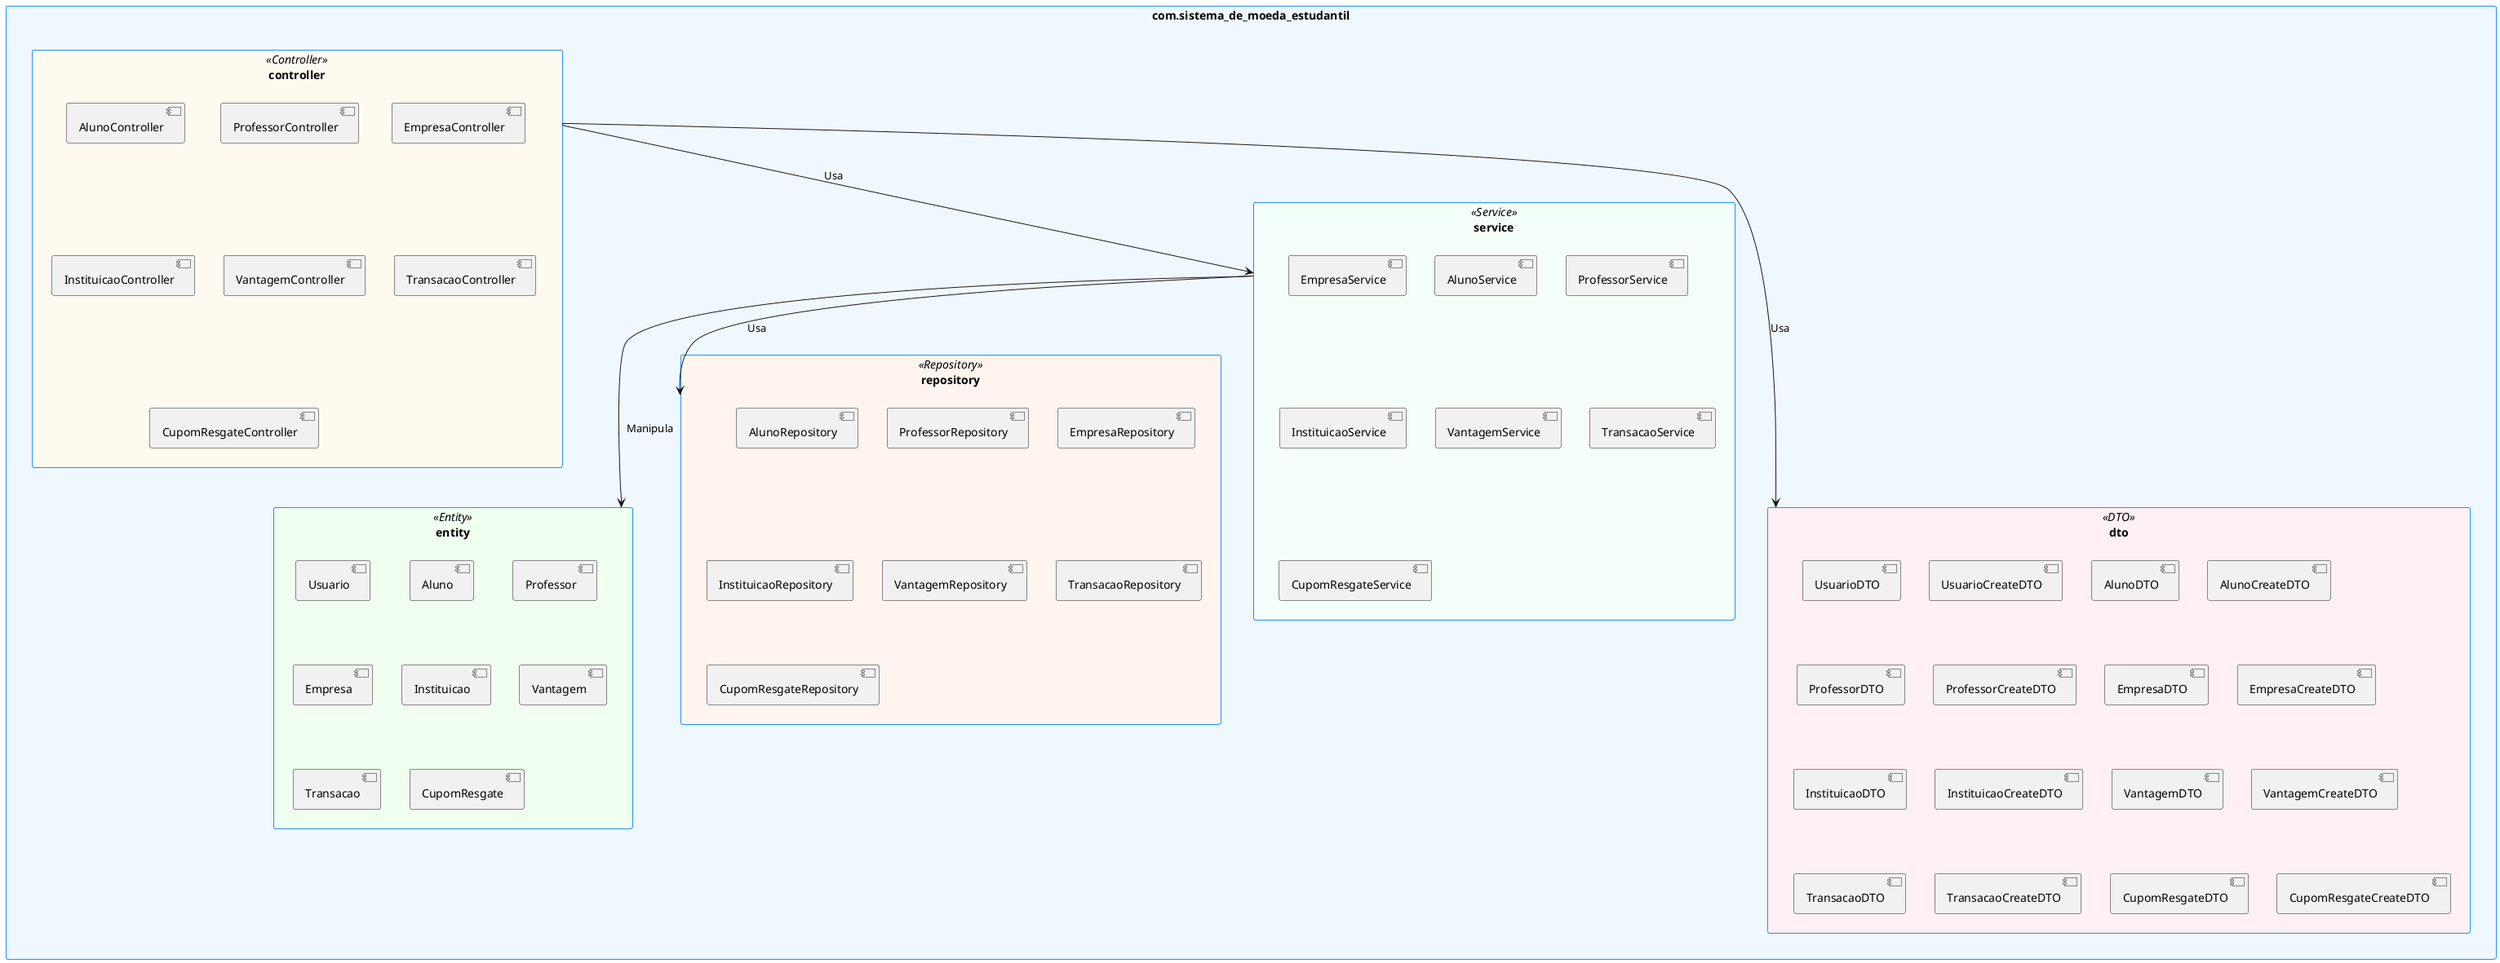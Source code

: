 @startuml
' Configurações de estilo para melhorar a visualização
skinparam packageStyle rectangle
skinparam packageBackgroundColor #F0F8FF
skinparam packageBorderColor #1E90FF
skinparam packageFontColor black
skinparam packageFontStyle bold

skinparam classBackgroundColor #FFFFFF
skinparam classBorderColor #000000
skinparam classFontColor black

package "com.sistema_de_moeda_estudantil" {
    
    ' Pacote de Controladores
    package "<b>controller</b>" as controller <<Controller>> #FFFAF0 {
        [AlunoController]
        [ProfessorController]
        [EmpresaController]
        [InstituicaoController]
        [VantagemController]
        [TransacaoController]
        [CupomResgateController]
    }
    
    ' Pacote de Serviços
    package "<b>service</b>" as service <<Service>> #F5FFFA {
        [AlunoService]
        [ProfessorService]
        [EmpresaService]
        [InstituicaoService]
        [VantagemService]
        [TransacaoService]
        [CupomResgateService]
    }
    
    ' Pacote de Repositórios
    package "<b>repository</b>" as repository <<Repository>> #FFF5EE {
        [AlunoRepository]
        [ProfessorRepository]
        [EmpresaRepository]
        [InstituicaoRepository]
        [VantagemRepository]
        [TransacaoRepository]
        [CupomResgateRepository]
    }
    
    ' Pacote de Entidades
    package "<b>entity</b>" as entity <<Entity>> #F0FFF0 {
        [Usuario]
        [Aluno]
        [Professor]
        [Empresa]
        [Instituicao]
        [Vantagem]
        [Transacao]
        [CupomResgate]
    }
    
    ' Pacote de DTOs
    package "<b>dto</b>" as dto <<DTO>> #FFF0F5 {
        [UsuarioDTO]
        [UsuarioCreateDTO]
        [AlunoDTO]
        [AlunoCreateDTO]
        [ProfessorDTO]
        [ProfessorCreateDTO]
        [EmpresaDTO]
        [EmpresaCreateDTO]
        [InstituicaoDTO]
        [InstituicaoCreateDTO]
        [VantagemDTO]
        [VantagemCreateDTO]
        [TransacaoDTO]
        [TransacaoCreateDTO]
        [CupomResgateDTO]
        [CupomResgateCreateDTO]
    }
}

controller --> service : Usa
service --> repository : Usa
service --> entity : Manipula
controller --> dto : Usa

skinparam package {
    FontSize 14
    FontColor Black
}

skinparam class {
    FontSize 12
}
@enduml
